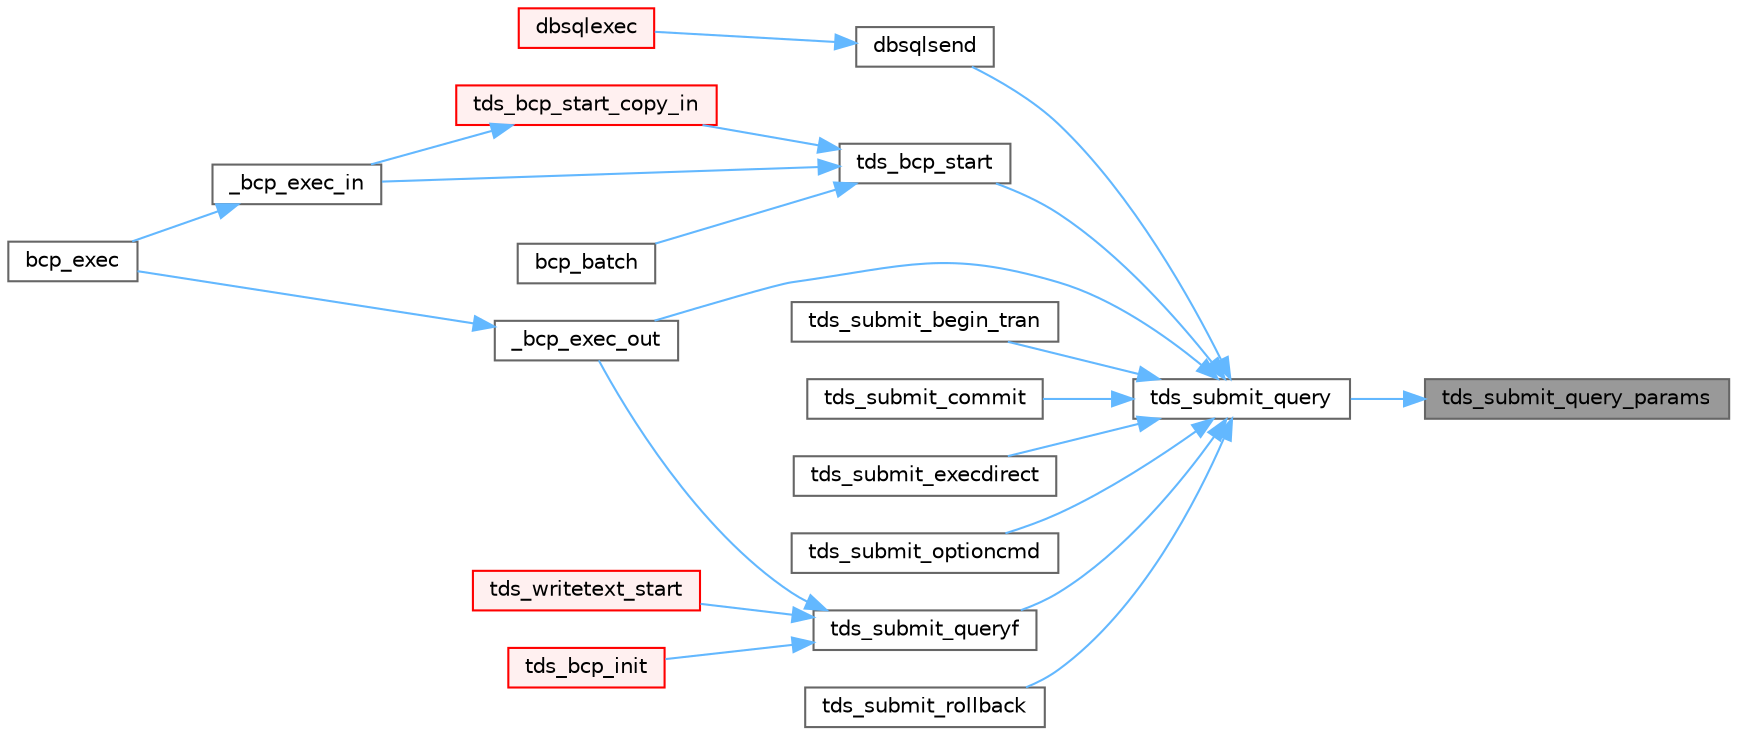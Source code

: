 digraph "tds_submit_query_params"
{
 // LATEX_PDF_SIZE
  bgcolor="transparent";
  edge [fontname=Helvetica,fontsize=10,labelfontname=Helvetica,labelfontsize=10];
  node [fontname=Helvetica,fontsize=10,shape=box,height=0.2,width=0.4];
  rankdir="RL";
  Node1 [id="Node000001",label="tds_submit_query_params",height=0.2,width=0.4,color="gray40", fillcolor="grey60", style="filled", fontcolor="black",tooltip="Sends a language string to the database server for processing."];
  Node1 -> Node2 [id="edge1_Node000001_Node000002",dir="back",color="steelblue1",style="solid",tooltip=" "];
  Node2 [id="Node000002",label="tds_submit_query",height=0.2,width=0.4,color="grey40", fillcolor="white", style="filled",URL="$a00590.html#ga5a29ae7f99d089dc3cea85ec6ee5f3ab",tooltip="Sends a language string to the database server for processing."];
  Node2 -> Node3 [id="edge2_Node000002_Node000003",dir="back",color="steelblue1",style="solid",tooltip=" "];
  Node3 [id="Node000003",label="_bcp_exec_out",height=0.2,width=0.4,color="grey40", fillcolor="white", style="filled",URL="$a00578.html#gae67546338cb9542a4902aa914f57f314",tooltip=" "];
  Node3 -> Node4 [id="edge3_Node000003_Node000004",dir="back",color="steelblue1",style="solid",tooltip=" "];
  Node4 [id="Node000004",label="bcp_exec",height=0.2,width=0.4,color="grey40", fillcolor="white", style="filled",URL="$a00577.html#ga7a184158b27a50f713e9cfae3b746209",tooltip="Write a datafile to a table."];
  Node2 -> Node5 [id="edge4_Node000002_Node000005",dir="back",color="steelblue1",style="solid",tooltip=" "];
  Node5 [id="Node000005",label="dbsqlsend",height=0.2,width=0.4,color="grey40", fillcolor="white", style="filled",URL="$a00575.html#gac980139b9cea03cf93e373d425991481",tooltip="Transmit the command buffer to the server."];
  Node5 -> Node6 [id="edge5_Node000005_Node000006",dir="back",color="steelblue1",style="solid",tooltip=" "];
  Node6 [id="Node000006",label="dbsqlexec",height=0.2,width=0.4,color="red", fillcolor="#FFF0F0", style="filled",URL="$a00575.html#gaae889abeb145ec41f7361aa8f597fe46",tooltip="send the SQL command to the server and wait for an answer."];
  Node2 -> Node8 [id="edge6_Node000002_Node000008",dir="back",color="steelblue1",style="solid",tooltip=" "];
  Node8 [id="Node000008",label="tds_bcp_start",height=0.2,width=0.4,color="grey40", fillcolor="white", style="filled",URL="$a00254.html#a8208eef2a3974ae1f0cf3c8c8ab011ce",tooltip="Start sending BCP data to server."];
  Node8 -> Node9 [id="edge7_Node000008_Node000009",dir="back",color="steelblue1",style="solid",tooltip=" "];
  Node9 [id="Node000009",label="_bcp_exec_in",height=0.2,width=0.4,color="grey40", fillcolor="white", style="filled",URL="$a00578.html#ga7370f1223f13510d6b33e98f2de09fb5",tooltip=" "];
  Node9 -> Node4 [id="edge8_Node000009_Node000004",dir="back",color="steelblue1",style="solid",tooltip=" "];
  Node8 -> Node10 [id="edge9_Node000008_Node000010",dir="back",color="steelblue1",style="solid",tooltip=" "];
  Node10 [id="Node000010",label="bcp_batch",height=0.2,width=0.4,color="grey40", fillcolor="white", style="filled",URL="$a00577.html#gaa23f8e5c7f437a94746c90292dd1cb01",tooltip="Commit a set of rows to the table."];
  Node8 -> Node11 [id="edge10_Node000008_Node000011",dir="back",color="steelblue1",style="solid",tooltip=" "];
  Node11 [id="Node000011",label="tds_bcp_start_copy_in",height=0.2,width=0.4,color="red", fillcolor="#FFF0F0", style="filled",URL="$a00254.html#a5eec23828b0610c58de248c4edb53879",tooltip="Start bulk copy to server."];
  Node11 -> Node9 [id="edge11_Node000011_Node000009",dir="back",color="steelblue1",style="solid",tooltip=" "];
  Node2 -> Node13 [id="edge12_Node000002_Node000013",dir="back",color="steelblue1",style="solid",tooltip=" "];
  Node13 [id="Node000013",label="tds_submit_begin_tran",height=0.2,width=0.4,color="grey40", fillcolor="white", style="filled",URL="$a00590.html#ga7bf3670d3d6dabed469b9eb117298079",tooltip="Send a rollback request."];
  Node2 -> Node14 [id="edge13_Node000002_Node000014",dir="back",color="steelblue1",style="solid",tooltip=" "];
  Node14 [id="Node000014",label="tds_submit_commit",height=0.2,width=0.4,color="grey40", fillcolor="white", style="filled",URL="$a00590.html#ga7d68588fdd0beeae52197a6d6cef8754",tooltip="Send a commit request."];
  Node2 -> Node15 [id="edge14_Node000002_Node000015",dir="back",color="steelblue1",style="solid",tooltip=" "];
  Node15 [id="Node000015",label="tds_submit_execdirect",height=0.2,width=0.4,color="grey40", fillcolor="white", style="filled",URL="$a00590.html#gae603aed795a4c5bb26ab159a11256996",tooltip="Submit a prepared query with parameters."];
  Node2 -> Node16 [id="edge15_Node000002_Node000016",dir="back",color="steelblue1",style="solid",tooltip=" "];
  Node16 [id="Node000016",label="tds_submit_optioncmd",height=0.2,width=0.4,color="grey40", fillcolor="white", style="filled",URL="$a00590.html#gaf0da49585d39e99780a004ee2ca23479",tooltip="Send option commands to server."];
  Node2 -> Node17 [id="edge16_Node000002_Node000017",dir="back",color="steelblue1",style="solid",tooltip=" "];
  Node17 [id="Node000017",label="tds_submit_queryf",height=0.2,width=0.4,color="grey40", fillcolor="white", style="filled",URL="$a00590.html#gad695defcbf663b0023851a198206a772",tooltip="Format and submit a query."];
  Node17 -> Node3 [id="edge17_Node000017_Node000003",dir="back",color="steelblue1",style="solid",tooltip=" "];
  Node17 -> Node18 [id="edge18_Node000017_Node000018",dir="back",color="steelblue1",style="solid",tooltip=" "];
  Node18 [id="Node000018",label="tds_bcp_init",height=0.2,width=0.4,color="red", fillcolor="#FFF0F0", style="filled",URL="$a00254.html#ac6610c72bd31bad5378f760fa9b12d66",tooltip="Initialize BCP information."];
  Node17 -> Node20 [id="edge19_Node000017_Node000020",dir="back",color="steelblue1",style="solid",tooltip=" "];
  Node20 [id="Node000020",label="tds_writetext_start",height=0.2,width=0.4,color="red", fillcolor="#FFF0F0", style="filled",URL="$a00254.html#a7711612cc544a7da2c7aa212b870acb2",tooltip="Start writing writetext request."];
  Node2 -> Node22 [id="edge20_Node000002_Node000022",dir="back",color="steelblue1",style="solid",tooltip=" "];
  Node22 [id="Node000022",label="tds_submit_rollback",height=0.2,width=0.4,color="grey40", fillcolor="white", style="filled",URL="$a00590.html#ga7f20f58e43ba5eb916c97c7396395563",tooltip="Send a rollback request."];
}
